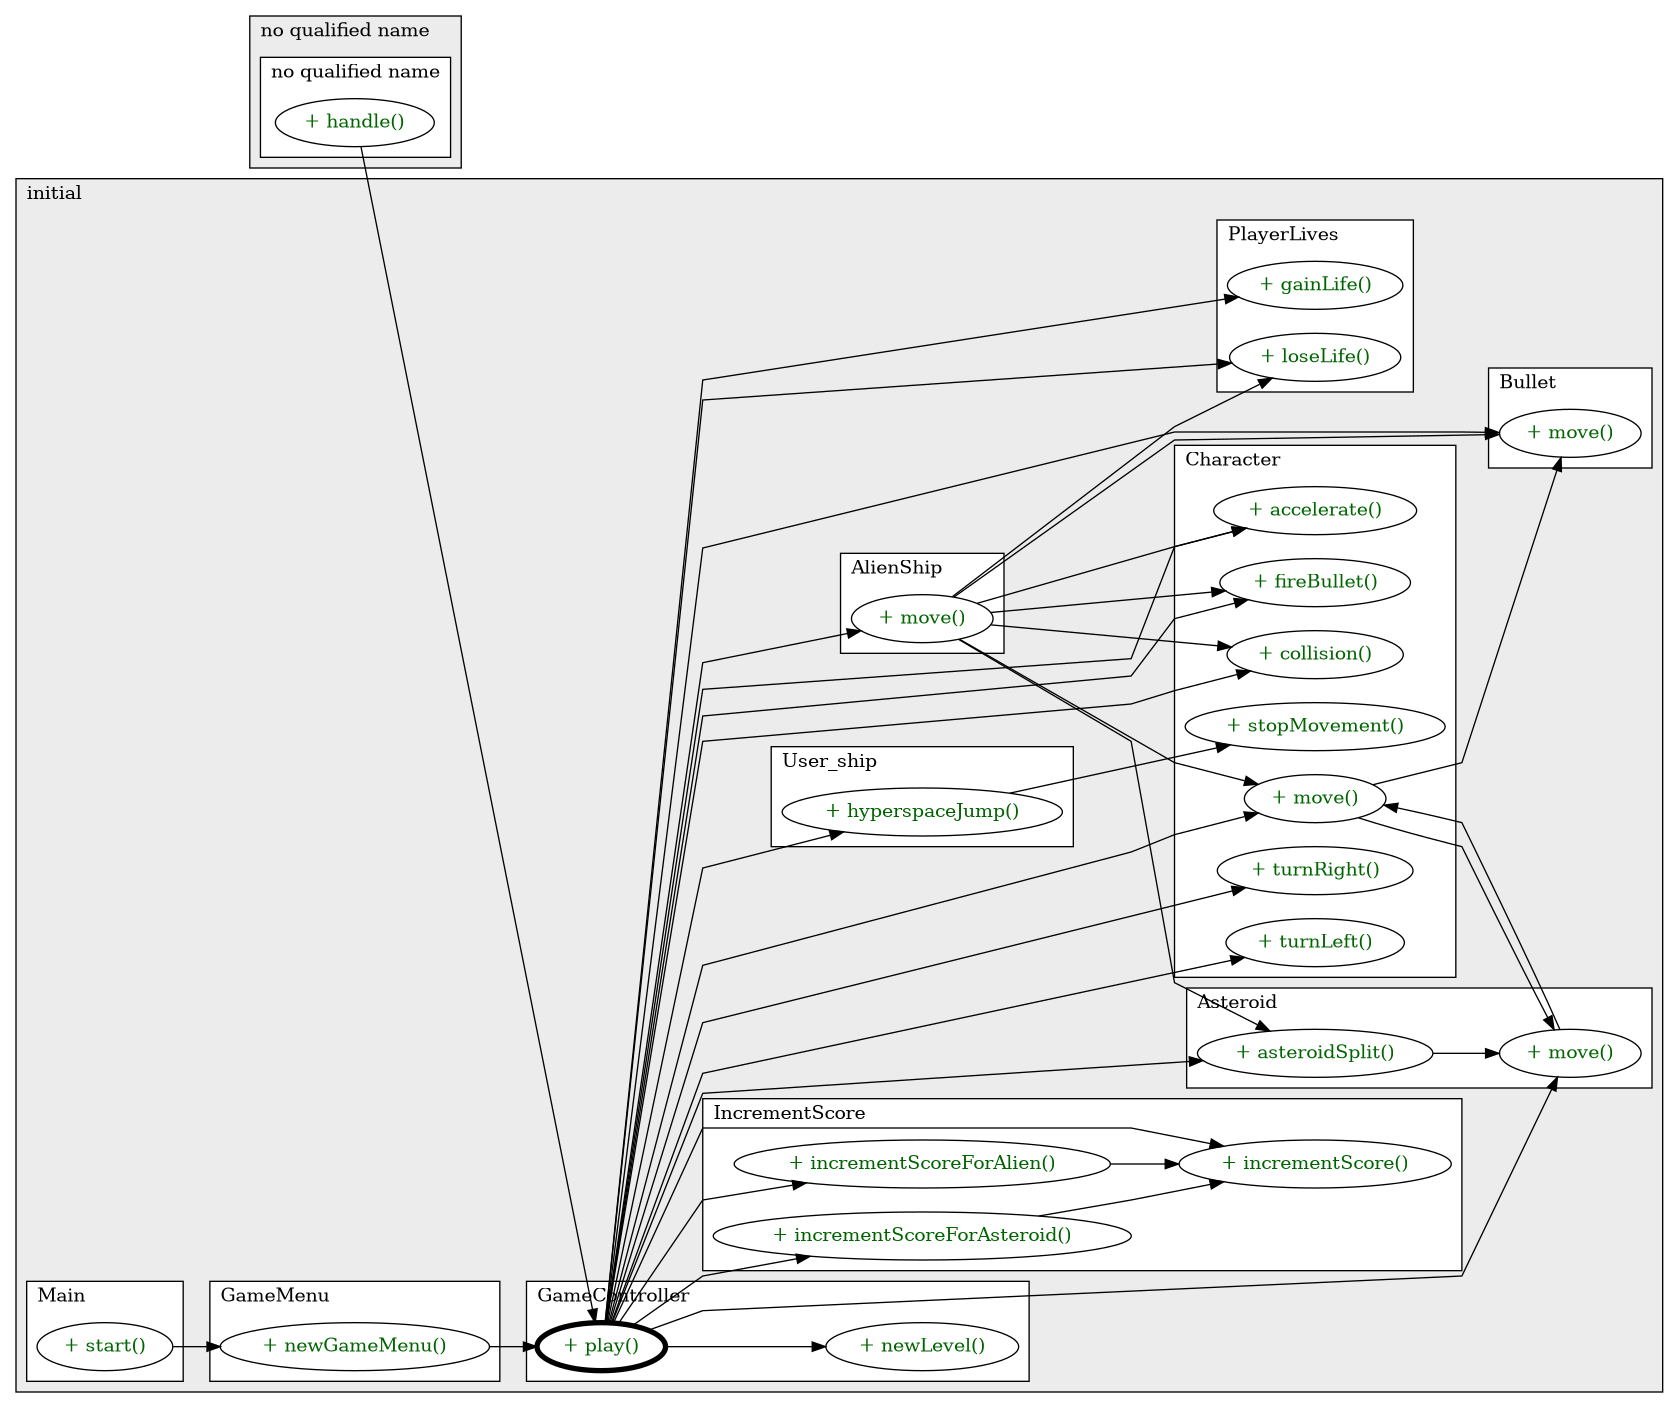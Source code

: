 @startuml

/' diagram meta data start
config=CallConfiguration;
{
  "rootMethod": "asteroid_app.initial.GameController#play(Pane,Scene)",
  "projectClassification": {
    "searchMode": "OpenProject", // OpenProject, AllProjects
    "includedProjects": "",
    "pathEndKeywords": "*.impl",
    "isClientPath": "",
    "isClientName": "",
    "isTestPath": "",
    "isTestName": "",
    "isMappingPath": "",
    "isMappingName": "",
    "isDataAccessPath": "",
    "isDataAccessName": "",
    "isDataStructurePath": "",
    "isDataStructureName": "",
    "isInterfaceStructuresPath": "",
    "isInterfaceStructuresName": "",
    "isEntryPointPath": "",
    "isEntryPointName": "",
    "treatFinalFieldsAsMandatory": false
  },
  "graphRestriction": {
    "classPackageExcludeFilter": "",
    "classPackageIncludeFilter": "",
    "classNameExcludeFilter": "",
    "classNameIncludeFilter": "",
    "methodNameExcludeFilter": "",
    "methodNameIncludeFilter": "",
    "removeByInheritance": "", // inheritance/annotation based filtering is done in a second step
    "removeByAnnotation": "",
    "removeByClassPackage": "", // cleanup the graph after inheritance/annotation based filtering is done
    "removeByClassName": "",
    "cutMappings": false,
    "cutEnum": true,
    "cutTests": true,
    "cutClient": true,
    "cutDataAccess": true,
    "cutInterfaceStructures": true,
    "cutDataStructures": true,
    "cutGetterAndSetter": true,
    "cutConstructors": true
  },
  "graphTraversal": {
    "forwardDepth": 3,
    "backwardDepth": 3,
    "classPackageExcludeFilter": "",
    "classPackageIncludeFilter": "",
    "classNameExcludeFilter": "",
    "classNameIncludeFilter": "",
    "methodNameExcludeFilter": "",
    "methodNameIncludeFilter": "",
    "hideMappings": false,
    "hideDataStructures": false,
    "hidePrivateMethods": true,
    "hideInterfaceCalls": true, // indirection: implementation -> interface (is hidden) -> implementation
    "onlyShowApplicationEntryPoints": false, // root node is included
    "useMethodCallsForStructureDiagram": "ForwardOnly" // ForwardOnly, BothDirections, No
  },
  "details": {
    "aggregation": "GroupByClass", // ByClass, GroupByClass, None
    "showMethodParametersTypes": false,
    "showMethodParametersNames": false,
    "showMethodReturnType": false,
    "showPackageLevels": 2,
    "showCallOrder": false,
    "edgeMode": "MethodsOnly", // TypesOnly, MethodsOnly, TypesAndMethods, MethodsAndDirectTypeUsage
    "showDetailedClassStructure": false
  },
  "rootClass": "asteroid_app.initial.GameController",
  "extensionCallbackMethod": "" // qualified.class.name#methodName - signature: public static String method(String)
}
diagram meta data end '/



digraph g {
    rankdir="LR"
    splines=polyline
    

'nodes 
subgraph cluster_1905501234 { 
   	label="no qualified name"
	labeljust=l
	fillcolor="#ececec"
	style=filled
   
   subgraph cluster_1005142446 { 
   	label="no qualified name"
	labeljust=l
	fillcolor=white
	style=filled
   
   noqualifiedname1905501234XXXhandle3327612[
	label="+ handle()"
	style=filled
	fillcolor=white
	tooltip="no qualified name

null"
	fontcolor=darkgreen
];
} 
} 

subgraph cluster_1948342084 { 
   	label=initial
	labeljust=l
	fillcolor="#ececec"
	style=filled
   
   subgraph cluster_1151372163 { 
   	label=Bullet
	labeljust=l
	fillcolor=white
	style=filled
   
   Bullet1735842547XXXmove0[
	label="+ move()"
	style=filled
	fillcolor=white
	tooltip="Bullet

null"
	fontcolor=darkgreen
];
} 

subgraph cluster_1208265004 { 
   	label=GameMenu
	labeljust=l
	fillcolor=white
	style=filled
   
   GameMenu1735842547XXXnewGameMenu0[
	label="+ newGameMenu()"
	style=filled
	fillcolor=white
	tooltip="GameMenu

null"
	fontcolor=darkgreen
];
} 

subgraph cluster_1488587554 { 
   	label=IncrementScore
	labeljust=l
	fillcolor=white
	style=filled
   
   IncrementScore1735842547XXXincrementScore104431[
	label="+ incrementScore()"
	style=filled
	fillcolor=white
	tooltip="IncrementScore

null"
	fontcolor=darkgreen
];

IncrementScore1735842547XXXincrementScoreForAlien0[
	label="+ incrementScoreForAlien()"
	style=filled
	fillcolor=white
	tooltip="IncrementScore

null"
	fontcolor=darkgreen
];

IncrementScore1735842547XXXincrementScoreForAsteroid2577441[
	label="+ incrementScoreForAsteroid()"
	style=filled
	fillcolor=white
	tooltip="IncrementScore

null"
	fontcolor=darkgreen
];
} 

subgraph cluster_1661949578 { 
   	label=Asteroid
	labeljust=l
	fillcolor=white
	style=filled
   
   Asteroid1735842547XXXasteroidSplit1708685680[
	label="+ asteroidSplit()"
	style=filled
	fillcolor=white
	tooltip="Asteroid

null"
	fontcolor=darkgreen
];

Asteroid1735842547XXXmove0[
	label="+ move()"
	style=filled
	fillcolor=white
	tooltip="Asteroid

null"
	fontcolor=darkgreen
];
} 

subgraph cluster_1843083051 { 
   	label=User_ship
	labeljust=l
	fillcolor=white
	style=filled
   
   User_ship1735842547XXXhyperspaceJump2480008[
	label="+ hyperspaceJump()"
	style=filled
	fillcolor=white
	tooltip="User_ship

null"
	fontcolor=darkgreen
];
} 

subgraph cluster_1947711476 { 
   	label=Main
	labeljust=l
	fillcolor=white
	style=filled
   
   Main1735842547XXXstart80204510[
	label="+ start()"
	style=filled
	fillcolor=white
	tooltip="Main

null"
	fontcolor=darkgreen
];
} 

subgraph cluster_472734648 { 
   	label=AlienShip
	labeljust=l
	fillcolor=white
	style=filled
   
   AlienShip1735842547XXXmove606678605[
	label="+ move()"
	style=filled
	fillcolor=white
	tooltip="AlienShip

null"
	fontcolor=darkgreen
];
} 

subgraph cluster_494086569 { 
   	label=GameController
	labeljust=l
	fillcolor=white
	style=filled
   
   GameController1735842547XXXnewLevel2480008[
	label="+ newLevel()"
	style=filled
	fillcolor=white
	tooltip="GameController

null"
	fontcolor=darkgreen
];

GameController1735842547XXXplay460819184[
	label="+ play()"
	style=filled
	fillcolor=white
	tooltip="GameController

null"
	penwidth=4
	fontcolor=darkgreen
];
} 

subgraph cluster_618383922 { 
   	label=Character
	labeljust=l
	fillcolor=white
	style=filled
   
   Character1735842547XXXaccelerate1325958191[
	label="+ accelerate()"
	style=filled
	fillcolor=white
	tooltip="Character

null"
	fontcolor=darkgreen
];

Character1735842547XXXcollision726803703[
	label="+ collision()"
	style=filled
	fillcolor=white
	tooltip="Character

null"
	fontcolor=darkgreen
];

Character1735842547XXXfireBullet0[
	label="+ fireBullet()"
	style=filled
	fillcolor=white
	tooltip="Character

null"
	fontcolor=darkgreen
];

Character1735842547XXXmove0[
	label="+ move()"
	style=filled
	fillcolor=white
	tooltip="Character

null"
	fontcolor=darkgreen
];

Character1735842547XXXstopMovement0[
	label="+ stopMovement()"
	style=filled
	fillcolor=white
	tooltip="Character

null"
	fontcolor=darkgreen
];

Character1735842547XXXturnLeft0[
	label="+ turnLeft()"
	style=filled
	fillcolor=white
	tooltip="Character

null"
	fontcolor=darkgreen
];

Character1735842547XXXturnRight0[
	label="+ turnRight()"
	style=filled
	fillcolor=white
	tooltip="Character

null"
	fontcolor=darkgreen
];
} 

subgraph cluster_975639541 { 
   	label=PlayerLives
	labeljust=l
	fillcolor=white
	style=filled
   
   PlayerLives1735842547XXXgainLife0[
	label="+ gainLife()"
	style=filled
	fillcolor=white
	tooltip="PlayerLives

null"
	fontcolor=darkgreen
];

PlayerLives1735842547XXXloseLife0[
	label="+ loseLife()"
	style=filled
	fillcolor=white
	tooltip="PlayerLives

null"
	fontcolor=darkgreen
];
} 
} 

'edges    
AlienShip1735842547XXXmove606678605 -> Asteroid1735842547XXXasteroidSplit1708685680;
AlienShip1735842547XXXmove606678605 -> Bullet1735842547XXXmove0;
AlienShip1735842547XXXmove606678605 -> Character1735842547XXXaccelerate1325958191;
AlienShip1735842547XXXmove606678605 -> Character1735842547XXXcollision726803703;
AlienShip1735842547XXXmove606678605 -> Character1735842547XXXfireBullet0;
AlienShip1735842547XXXmove606678605 -> Character1735842547XXXmove0;
AlienShip1735842547XXXmove606678605 -> PlayerLives1735842547XXXloseLife0;
Asteroid1735842547XXXasteroidSplit1708685680 -> Asteroid1735842547XXXmove0;
Asteroid1735842547XXXmove0 -> Character1735842547XXXmove0;
Character1735842547XXXmove0 -> Asteroid1735842547XXXmove0;
Character1735842547XXXmove0 -> Bullet1735842547XXXmove0;
GameController1735842547XXXplay460819184 -> AlienShip1735842547XXXmove606678605;
GameController1735842547XXXplay460819184 -> Asteroid1735842547XXXasteroidSplit1708685680;
GameController1735842547XXXplay460819184 -> Asteroid1735842547XXXmove0;
GameController1735842547XXXplay460819184 -> Bullet1735842547XXXmove0;
GameController1735842547XXXplay460819184 -> Character1735842547XXXaccelerate1325958191;
GameController1735842547XXXplay460819184 -> Character1735842547XXXcollision726803703;
GameController1735842547XXXplay460819184 -> Character1735842547XXXfireBullet0;
GameController1735842547XXXplay460819184 -> Character1735842547XXXmove0;
GameController1735842547XXXplay460819184 -> Character1735842547XXXturnLeft0;
GameController1735842547XXXplay460819184 -> Character1735842547XXXturnRight0;
GameController1735842547XXXplay460819184 -> GameController1735842547XXXnewLevel2480008;
GameController1735842547XXXplay460819184 -> IncrementScore1735842547XXXincrementScore104431;
GameController1735842547XXXplay460819184 -> IncrementScore1735842547XXXincrementScoreForAlien0;
GameController1735842547XXXplay460819184 -> IncrementScore1735842547XXXincrementScoreForAsteroid2577441;
GameController1735842547XXXplay460819184 -> PlayerLives1735842547XXXgainLife0;
GameController1735842547XXXplay460819184 -> PlayerLives1735842547XXXloseLife0;
GameController1735842547XXXplay460819184 -> User_ship1735842547XXXhyperspaceJump2480008;
GameMenu1735842547XXXnewGameMenu0 -> GameController1735842547XXXplay460819184;
IncrementScore1735842547XXXincrementScoreForAlien0 -> IncrementScore1735842547XXXincrementScore104431;
IncrementScore1735842547XXXincrementScoreForAsteroid2577441 -> IncrementScore1735842547XXXincrementScore104431;
Main1735842547XXXstart80204510 -> GameMenu1735842547XXXnewGameMenu0;
User_ship1735842547XXXhyperspaceJump2480008 -> Character1735842547XXXstopMovement0;
noqualifiedname1905501234XXXhandle3327612 -> GameController1735842547XXXplay460819184;
    
}
@enduml